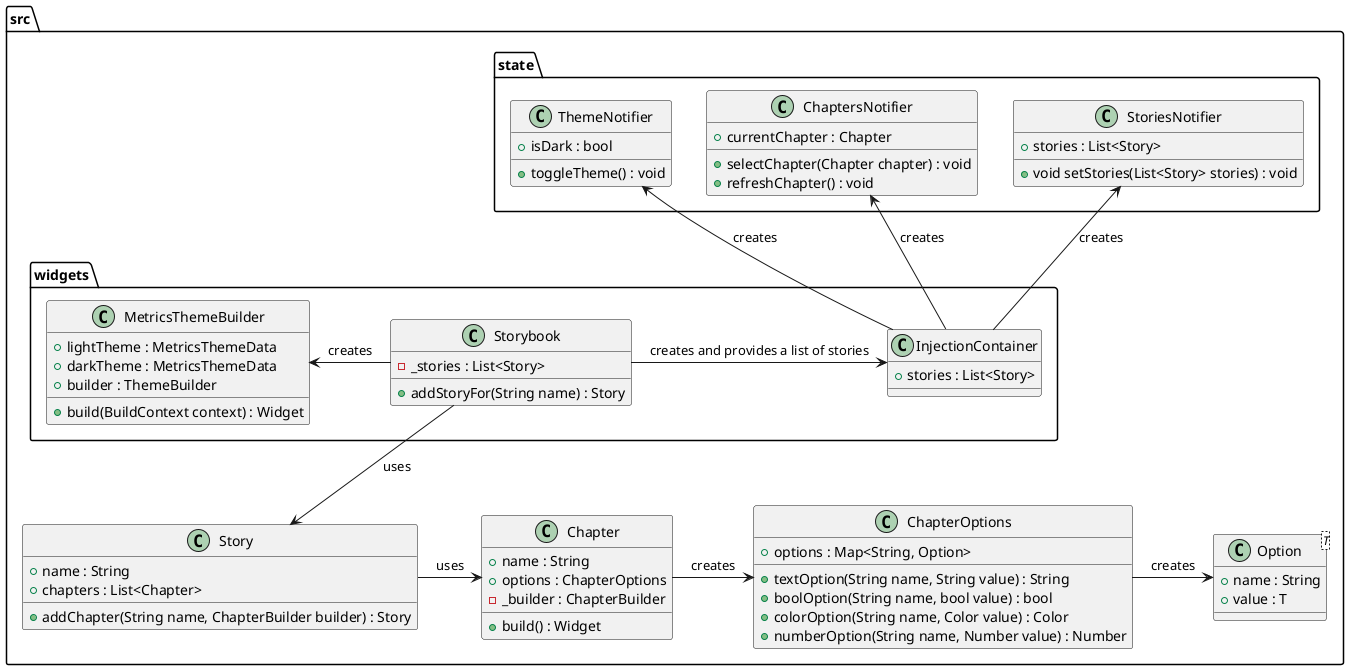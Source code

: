 @startuml metrics_storybook_class_diagram

package src {
    package widgets {
        class Storybook {
            - _stories : List<Story>

            + addStoryFor(String name) : Story
        }

        class InjectionContainer {
            + stories : List<Story>
        }

        class MetricsThemeBuilder {
            + lightTheme : MetricsThemeData
            + darkTheme : MetricsThemeData
            + builder : ThemeBuilder

            + build(BuildContext context) : Widget
        }
    }

    package state {
        class StoriesNotifier {
            + stories : List<Story>

            + void setStories(List<Story> stories) : void
        }

        class ChaptersNotifier {
            + currentChapter : Chapter

            + selectChapter(Chapter chapter) : void
            + refreshChapter() : void
        }

        class ThemeNotifier {
            + isDark : bool

            + toggleTheme() : void
        }
    }

    class Story {
        + name : String
        + chapters : List<Chapter>

        + addChapter(String name, ChapterBuilder builder) : Story
    }

    class Chapter {
        + name : String
        + options : ChapterOptions
        - _builder : ChapterBuilder

        + build() : Widget
    }

    class ChapterOptions {
        + options : Map<String, Option>

        + textOption(String name, String value) : String
        + boolOption(String name, bool value) : bool
        + colorOption(String name, Color value) : Color
        + numberOption(String name, Number value) : Number
    }

    class Option<T> {
        + name : String
        + value : T
    }
}

Storybook -> InjectionContainer : creates and provides a list of stories
Storybook -left-> MetricsThemeBuilder : creates
InjectionContainer -up-> StoriesNotifier : creates
InjectionContainer -up-> ChaptersNotifier : creates
InjectionContainer -up-> ThemeNotifier : creates
Storybook -down-> Story : uses
Story -right-> Chapter : uses
Chapter -right-> ChapterOptions : creates
ChapterOptions -> Option : creates

@enduml
